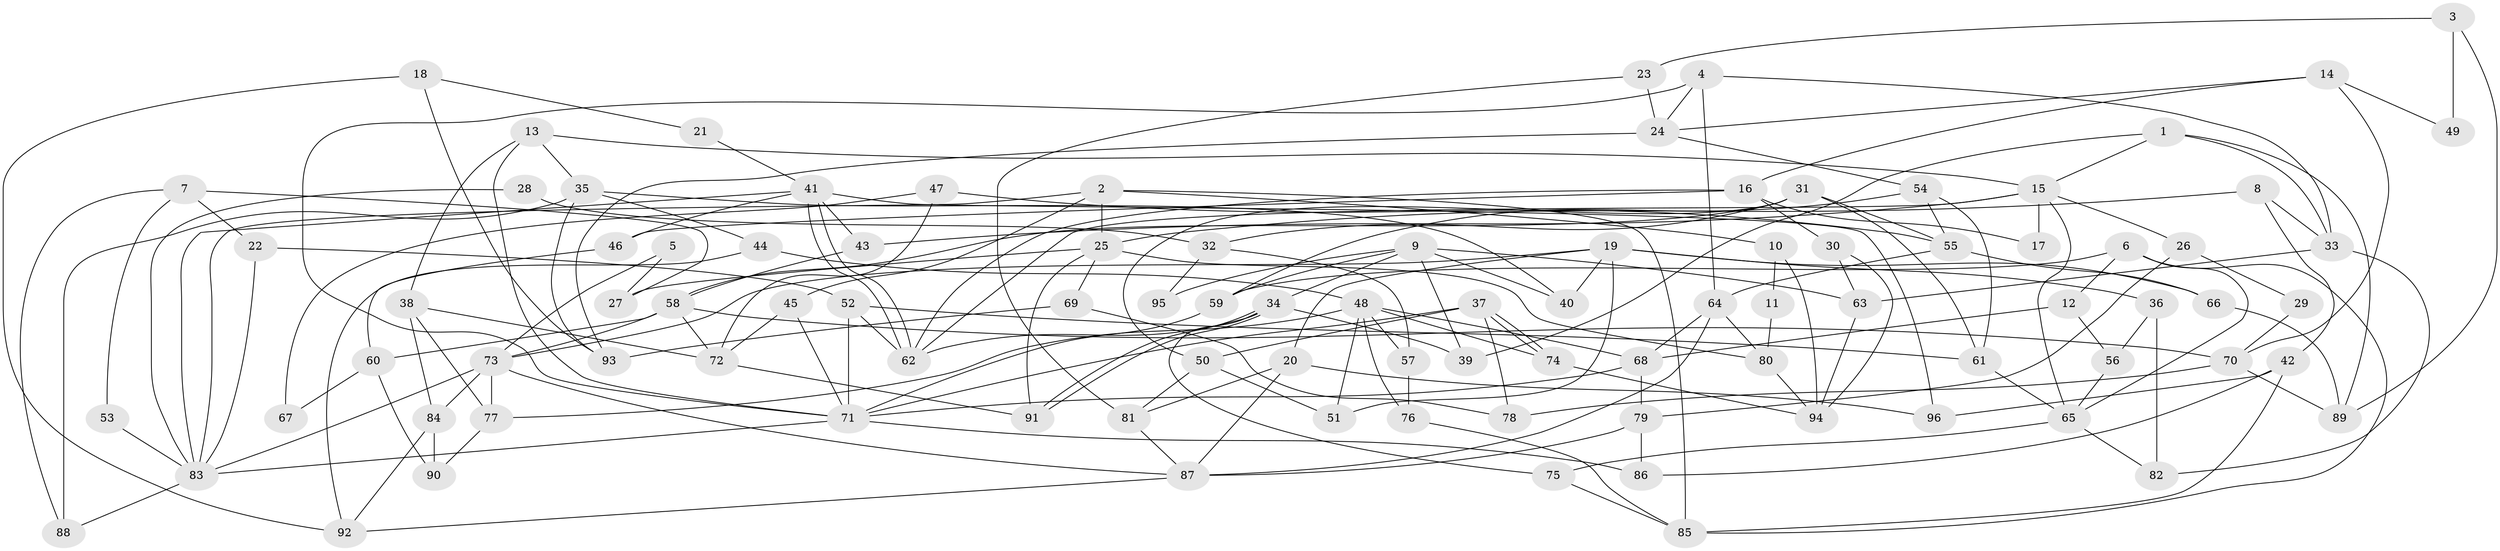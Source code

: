 // coarse degree distribution, {7: 0.07936507936507936, 5: 0.15873015873015872, 3: 0.19047619047619047, 4: 0.15873015873015872, 2: 0.14285714285714285, 8: 0.07936507936507936, 6: 0.14285714285714285, 11: 0.031746031746031744, 9: 0.015873015873015872}
// Generated by graph-tools (version 1.1) at 2025/41/03/06/25 10:41:58]
// undirected, 96 vertices, 192 edges
graph export_dot {
graph [start="1"]
  node [color=gray90,style=filled];
  1;
  2;
  3;
  4;
  5;
  6;
  7;
  8;
  9;
  10;
  11;
  12;
  13;
  14;
  15;
  16;
  17;
  18;
  19;
  20;
  21;
  22;
  23;
  24;
  25;
  26;
  27;
  28;
  29;
  30;
  31;
  32;
  33;
  34;
  35;
  36;
  37;
  38;
  39;
  40;
  41;
  42;
  43;
  44;
  45;
  46;
  47;
  48;
  49;
  50;
  51;
  52;
  53;
  54;
  55;
  56;
  57;
  58;
  59;
  60;
  61;
  62;
  63;
  64;
  65;
  66;
  67;
  68;
  69;
  70;
  71;
  72;
  73;
  74;
  75;
  76;
  77;
  78;
  79;
  80;
  81;
  82;
  83;
  84;
  85;
  86;
  87;
  88;
  89;
  90;
  91;
  92;
  93;
  94;
  95;
  96;
  1 -- 33;
  1 -- 15;
  1 -- 39;
  1 -- 89;
  2 -- 85;
  2 -- 45;
  2 -- 10;
  2 -- 25;
  2 -- 83;
  3 -- 89;
  3 -- 23;
  3 -- 49;
  4 -- 71;
  4 -- 24;
  4 -- 33;
  4 -- 64;
  5 -- 27;
  5 -- 73;
  6 -- 59;
  6 -- 12;
  6 -- 65;
  6 -- 85;
  7 -- 88;
  7 -- 22;
  7 -- 27;
  7 -- 53;
  8 -- 33;
  8 -- 42;
  8 -- 25;
  9 -- 34;
  9 -- 63;
  9 -- 39;
  9 -- 40;
  9 -- 59;
  9 -- 95;
  10 -- 94;
  10 -- 11;
  11 -- 80;
  12 -- 56;
  12 -- 68;
  13 -- 71;
  13 -- 15;
  13 -- 35;
  13 -- 38;
  14 -- 16;
  14 -- 70;
  14 -- 24;
  14 -- 49;
  15 -- 62;
  15 -- 65;
  15 -- 17;
  15 -- 26;
  15 -- 43;
  16 -- 46;
  16 -- 62;
  16 -- 17;
  16 -- 30;
  18 -- 93;
  18 -- 92;
  18 -- 21;
  19 -- 40;
  19 -- 51;
  19 -- 20;
  19 -- 36;
  19 -- 66;
  19 -- 73;
  20 -- 87;
  20 -- 81;
  20 -- 96;
  21 -- 41;
  22 -- 52;
  22 -- 83;
  23 -- 81;
  23 -- 24;
  24 -- 93;
  24 -- 54;
  25 -- 27;
  25 -- 69;
  25 -- 80;
  25 -- 91;
  26 -- 79;
  26 -- 29;
  28 -- 83;
  28 -- 32;
  29 -- 70;
  30 -- 94;
  30 -- 63;
  31 -- 58;
  31 -- 55;
  31 -- 32;
  31 -- 50;
  31 -- 61;
  32 -- 57;
  32 -- 95;
  33 -- 63;
  33 -- 82;
  34 -- 91;
  34 -- 91;
  34 -- 39;
  34 -- 62;
  34 -- 75;
  35 -- 44;
  35 -- 40;
  35 -- 88;
  35 -- 93;
  36 -- 82;
  36 -- 56;
  37 -- 74;
  37 -- 74;
  37 -- 71;
  37 -- 50;
  37 -- 78;
  38 -- 72;
  38 -- 77;
  38 -- 84;
  41 -- 83;
  41 -- 62;
  41 -- 62;
  41 -- 43;
  41 -- 46;
  41 -- 96;
  42 -- 96;
  42 -- 86;
  42 -- 85;
  43 -- 58;
  44 -- 48;
  44 -- 92;
  45 -- 71;
  45 -- 72;
  46 -- 60;
  47 -- 72;
  47 -- 55;
  47 -- 67;
  48 -- 68;
  48 -- 77;
  48 -- 51;
  48 -- 57;
  48 -- 74;
  48 -- 76;
  50 -- 51;
  50 -- 81;
  52 -- 61;
  52 -- 62;
  52 -- 71;
  53 -- 83;
  54 -- 61;
  54 -- 55;
  54 -- 59;
  55 -- 64;
  55 -- 66;
  56 -- 65;
  57 -- 76;
  58 -- 73;
  58 -- 60;
  58 -- 70;
  58 -- 72;
  59 -- 71;
  60 -- 90;
  60 -- 67;
  61 -- 65;
  63 -- 94;
  64 -- 87;
  64 -- 68;
  64 -- 80;
  65 -- 75;
  65 -- 82;
  66 -- 89;
  68 -- 71;
  68 -- 79;
  69 -- 78;
  69 -- 93;
  70 -- 89;
  70 -- 78;
  71 -- 83;
  71 -- 86;
  72 -- 91;
  73 -- 83;
  73 -- 77;
  73 -- 84;
  73 -- 87;
  74 -- 94;
  75 -- 85;
  76 -- 85;
  77 -- 90;
  79 -- 87;
  79 -- 86;
  80 -- 94;
  81 -- 87;
  83 -- 88;
  84 -- 90;
  84 -- 92;
  87 -- 92;
}
